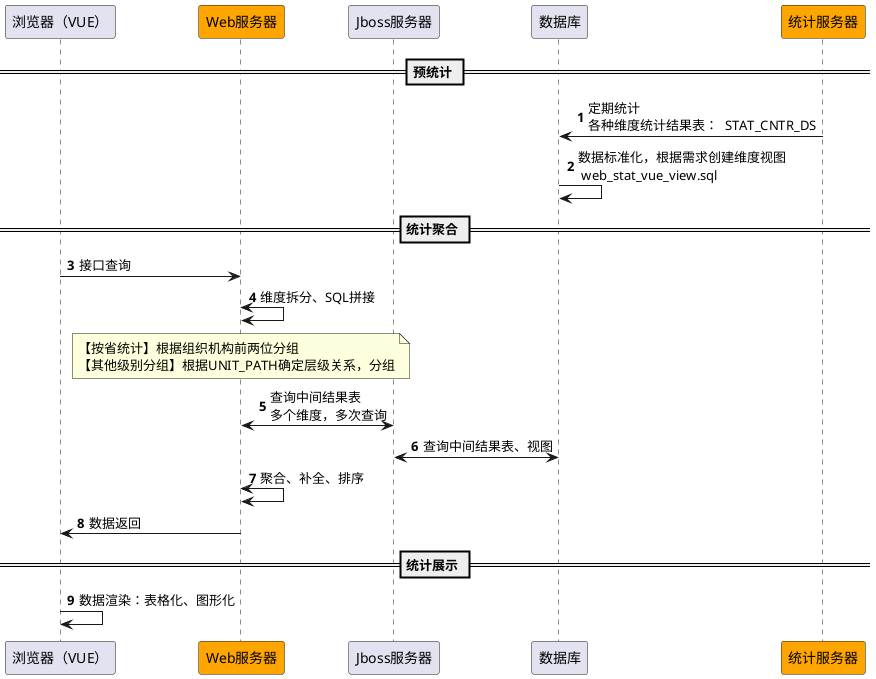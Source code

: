 @startuml
'https://plantuml.com/sequence-diagram
autonumber
participant "浏览器（VUE）" as Client
participant "Web服务器" as WebServer #orange
participant "Jboss服务器" as JbossServer
participant "数据库" as db
participant "统计服务器" as StatServer #orange
== 预统计 ==
StatServer->db : 定期统计\n各种维度统计结果表：  STAT_CNTR_DS
db->db : 数据标准化，根据需求创建维度视图\n web_stat_vue_view.sql
== 统计聚合 ==
Client -> WebServer :接口查询
WebServer <-> WebServer :维度拆分、SQL拼接
note over  of WebServer: 【按省统计】根据组织机构前两位分组\n【其他级别分组】根据UNIT_PATH确定层级关系，分组

WebServer <-> JbossServer :查询中间结果表\n多个维度，多次查询
JbossServer <-> db :查询中间结果表、视图
WebServer <-> WebServer:聚合、补全、排序
Client <- WebServer :数据返回
== 统计展示 ==
Client -> Client :数据渲染：表格化、图形化
@enduml
